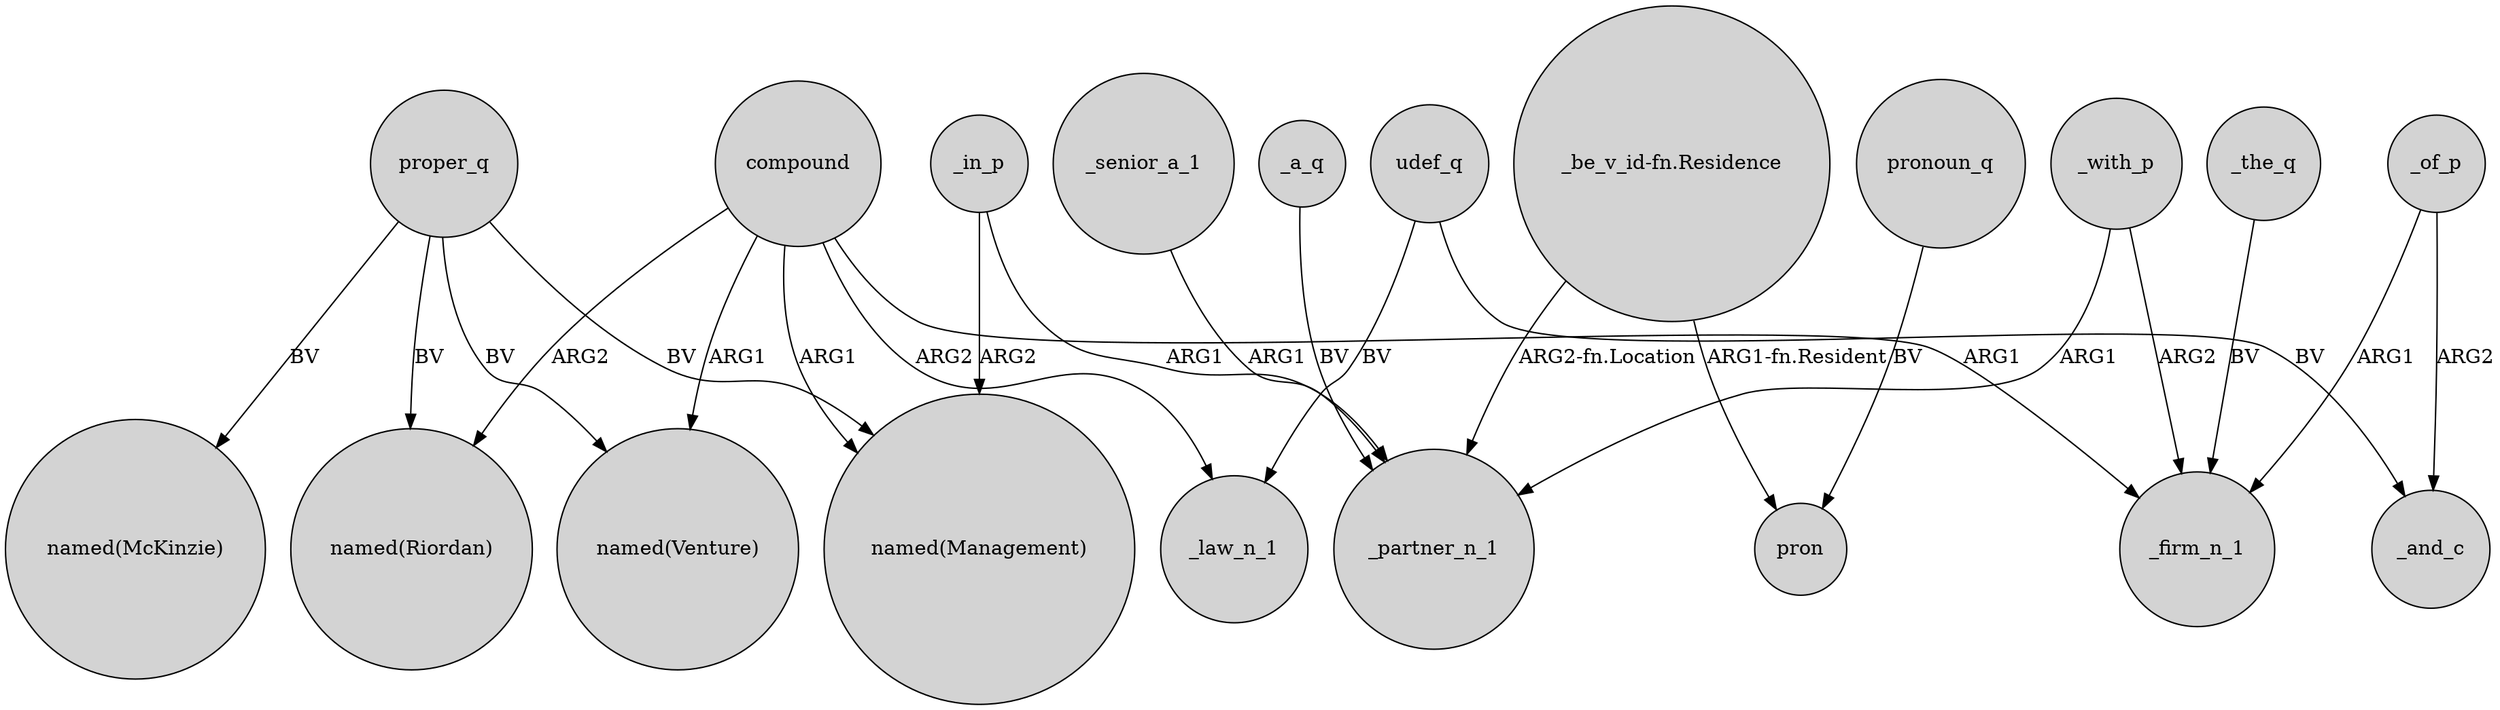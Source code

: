 digraph {
	node [shape=circle style=filled]
	compound -> "named(Venture)" [label=ARG1]
	compound -> _law_n_1 [label=ARG2]
	_of_p -> _and_c [label=ARG2]
	_in_p -> _partner_n_1 [label=ARG1]
	_in_p -> "named(Management)" [label=ARG2]
	_a_q -> _partner_n_1 [label=BV]
	compound -> "named(Management)" [label=ARG1]
	_senior_a_1 -> _partner_n_1 [label=ARG1]
	proper_q -> "named(McKinzie)" [label=BV]
	proper_q -> "named(Management)" [label=BV]
	"_be_v_id-fn.Residence" -> pron [label="ARG1-fn.Resident"]
	udef_q -> _and_c [label=BV]
	compound -> "named(Riordan)" [label=ARG2]
	"_be_v_id-fn.Residence" -> _partner_n_1 [label="ARG2-fn.Location"]
	pronoun_q -> pron [label=BV]
	_the_q -> _firm_n_1 [label=BV]
	_with_p -> _partner_n_1 [label=ARG1]
	proper_q -> "named(Venture)" [label=BV]
	proper_q -> "named(Riordan)" [label=BV]
	compound -> _firm_n_1 [label=ARG1]
	_of_p -> _firm_n_1 [label=ARG1]
	udef_q -> _law_n_1 [label=BV]
	_with_p -> _firm_n_1 [label=ARG2]
}
